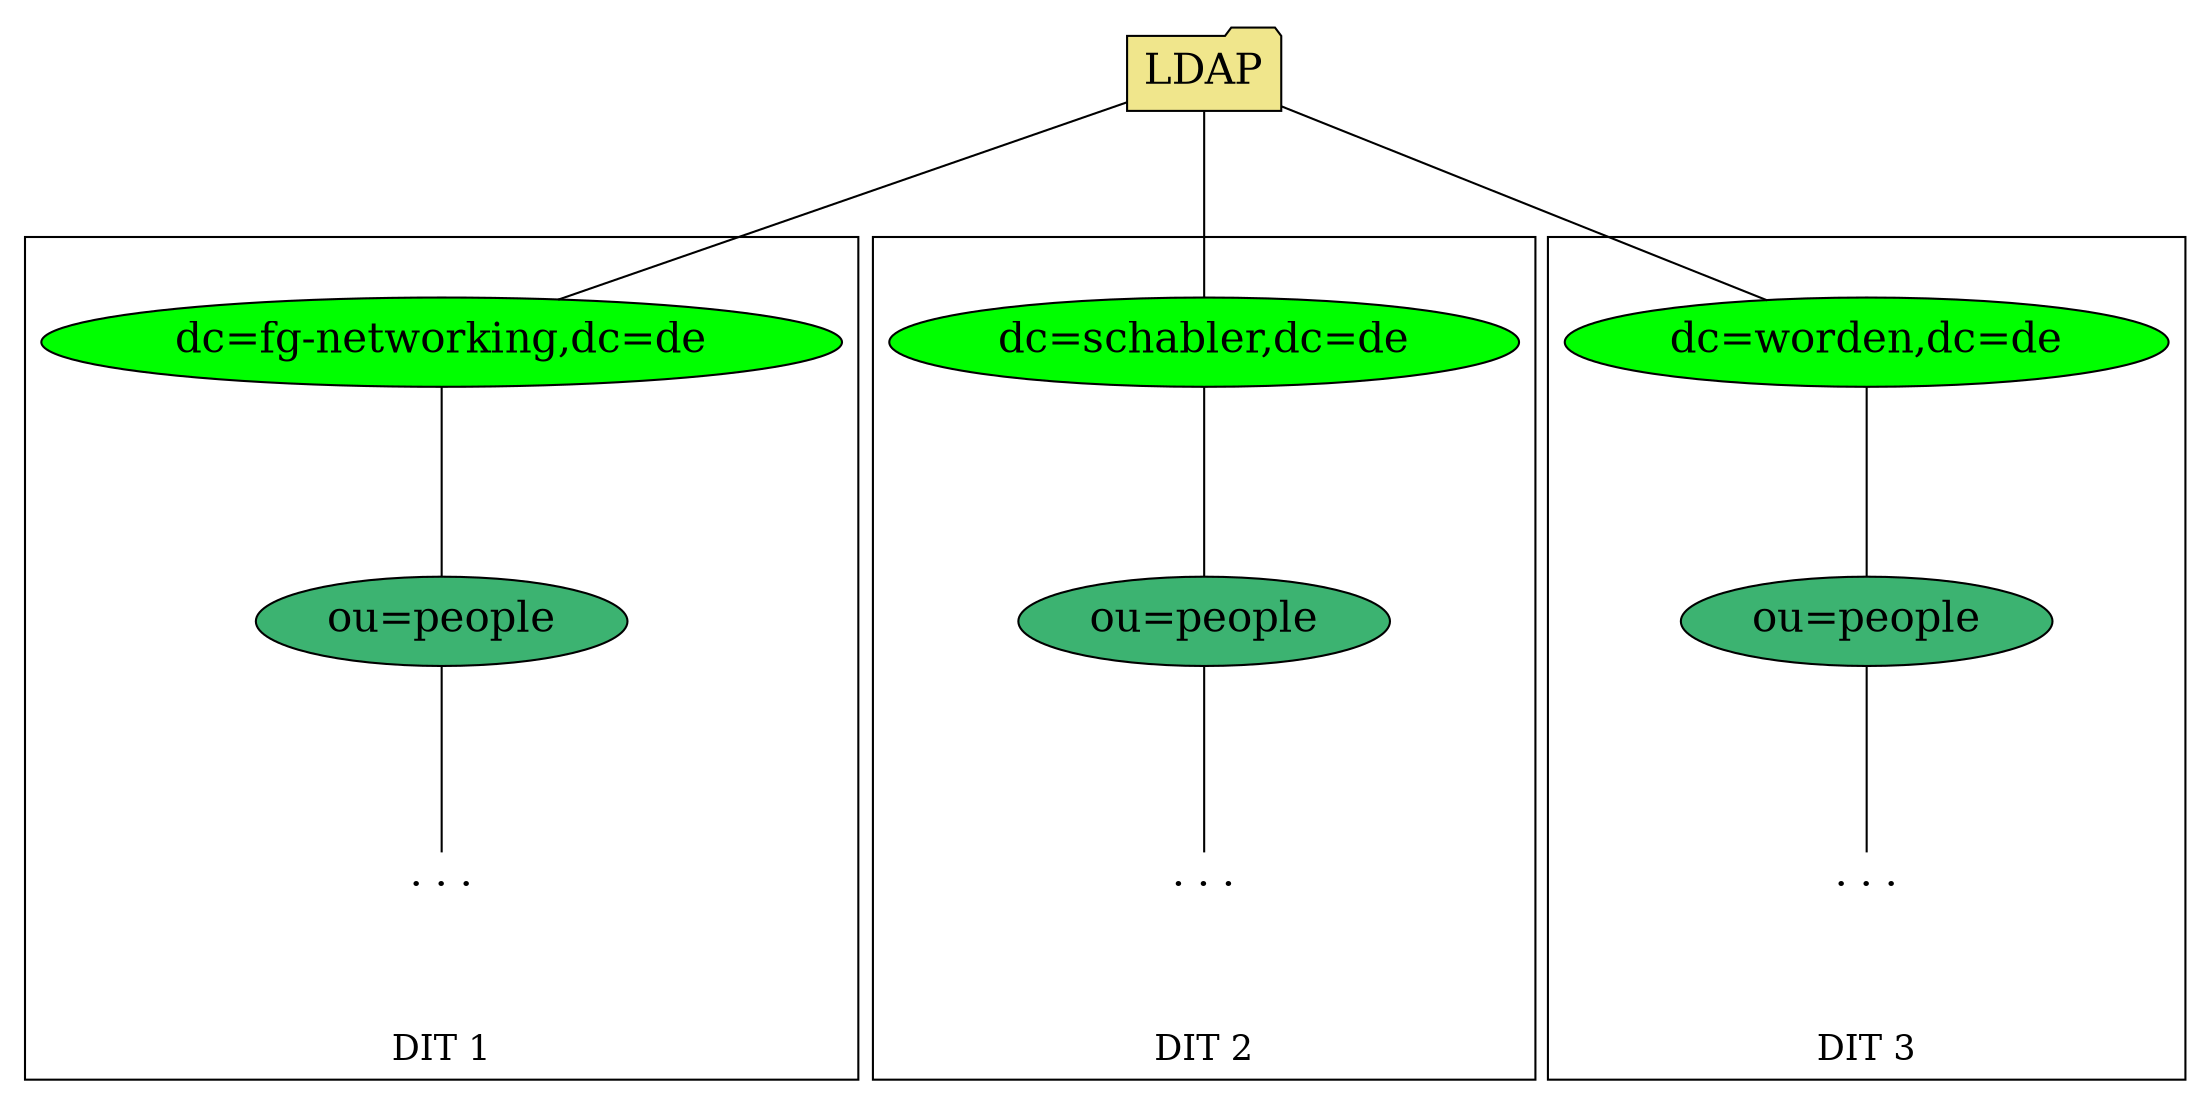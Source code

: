 graph G {
node [
  fontsize=20
];

  compbound=true;
  subgraph cluster_fgn{
  fgn [label="dc=fg-networking,dc=de", style="filled", fillcolor="green", width=3];
  people1 [label="ou=people", style="filled", fillcolor="mediumseagreen"];
  fgnpe [label=". . .", labelloc="t", shape="plaintext"];
  label="DIT 1";
  fontsize=17;
  labelloc=b;
}
  subgraph cluster_schabler{
  schabler [label="dc=schabler,dc=de", style="filled", fillcolor="green", width=3];
  people2 [label="ou=people", style="filled", fillcolor="mediumseagreen"];
  schabpe [label=". . .", labelloc="t", shape="plaintext"];
  label="DIT 2";
  fontsize=17;
  labelloc=b;
}
  subgraph cluster_worden{
  worden [label="dc=worden,dc=de", style="filled", fillcolor="green", width=3];
  people3 [label="ou=people", style="filled", fillcolor="mediumseagreen"];
  wordpe [label=". . .", labelloc="t", shape="plaintext"];
  label="DIT 3";
  fontsize=17;
  labelloc=b;
}
  root [label="LDAP", shape=folder, style="filled", fillcolor="khaki"];
  root -- fgn;
  root -- schabler;
  root -- worden;
  fgn -- people1 -- fgnpe;
  schabler -- people2 -- schabpe;
  worden -- people3 -- wordpe;
  margin=0; //margins around graphic and subgraphs
  nodesep=0.3; //minimal distance between nodes and subgraphs
  ratio="0.5";
  }
